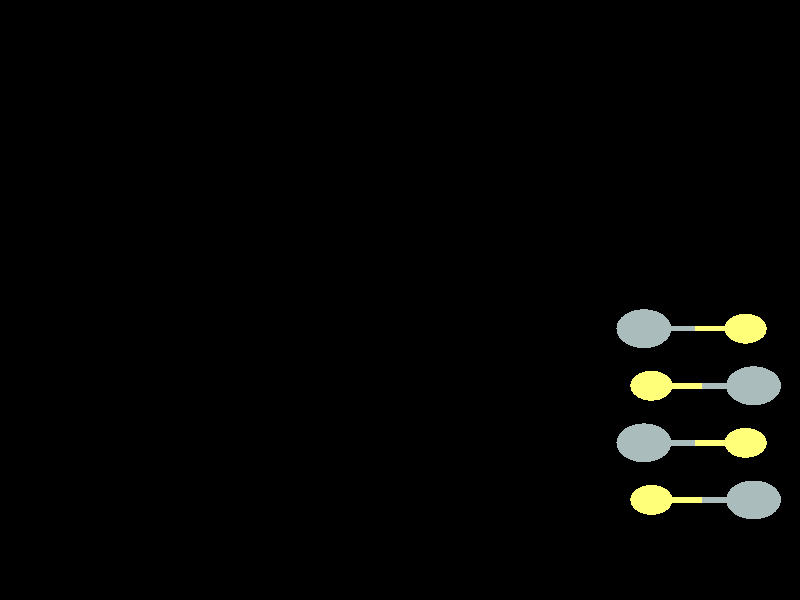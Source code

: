 #include "colors.inc"
#include "finish.inc"

global_settings {assumed_gamma 1 max_trace_level 6}
background {color White transmit 1.0}
camera {orthographic
  right -20.14*x up 21.34*y
  direction 1.00*z
  location <0,0,50.00> look_at <0,0,0>}


light_source {<  2.00,   3.00,  40.00> color White
  area_light <0.70, 0, 0>, <0, 0.70, 0>, 3, 3
  adaptive 1 jitter}
// no fog
#declare simple = finish {phong 0.7}
#declare pale = finish {ambient 0.5 diffuse 0.85 roughness 0.001 specular 0.200 }
#declare intermediate = finish {ambient 0.3 diffuse 0.6 specular 0.1 roughness 0.04}
#declare vmd = finish {ambient 0.0 diffuse 0.65 phong 0.1 phong_size 40.0 specular 0.5 }
#declare jmol = finish {ambient 0.2 diffuse 0.6 specular 1 roughness 0.001 metallic}
#declare ase2 = finish {ambient 0.05 brilliance 3 diffuse 0.6 metallic specular 0.7 roughness 0.04 reflection 0.15}
#declare ase3 = finish {ambient 0.15 brilliance 2 diffuse 0.6 metallic specular 1.0 roughness 0.001 reflection 0.0}
#declare glass = finish {ambient 0.05 diffuse 0.3 specular 1.0 roughness 0.001}
#declare glass2 = finish {ambient 0.01 diffuse 0.3 specular 1.0 reflection 0.25 roughness 0.001}
#declare Rcell = 0.000;
#declare Rbond = 0.100;

#macro atom(LOC, R, COL, TRANS, FIN)
  sphere{LOC, R texture{pigment{color COL transmit TRANS} finish{FIN}}}
#end
#macro constrain(LOC, R, COL, TRANS FIN)
union{torus{R, Rcell rotate 45*z texture{pigment{color COL transmit TRANS} finish{FIN}}}
     torus{R, Rcell rotate -45*z texture{pigment{color COL transmit TRANS} finish{FIN}}}
     translate LOC}
#end

cylinder {<  7.52, -10.16, -25.95>, <  7.52, -10.16,   0.00>, Rcell pigment {Black}}
cylinder {<  7.52,  10.16, -25.95>, <  7.52,  10.16,   0.00>, Rcell pigment {Black}}
cylinder {< -9.59,  10.16, -25.95>, < -9.59,  10.16,   0.00>, Rcell pigment {Black}}
cylinder {< -9.59, -10.16, -25.95>, < -9.59, -10.16,   0.00>, Rcell pigment {Black}}
cylinder {<  7.52, -10.16, -25.95>, <  7.52,  10.16, -25.95>, Rcell pigment {Black}}
cylinder {<  7.52, -10.16,   0.00>, <  7.52,  10.16,   0.00>, Rcell pigment {Black}}
cylinder {< -9.59, -10.16,   0.00>, < -9.59,  10.16,   0.00>, Rcell pigment {Black}}
cylinder {< -9.59, -10.16, -25.95>, < -9.59,  10.16, -25.95>, Rcell pigment {Black}}
cylinder {<  7.52, -10.16, -25.95>, < -9.59, -10.16, -25.95>, Rcell pigment {Black}}
cylinder {<  7.52, -10.16,   0.00>, < -9.59, -10.16,   0.00>, Rcell pigment {Black}}
cylinder {<  7.52,  10.16,   0.00>, < -9.59,  10.16,   0.00>, Rcell pigment {Black}}
cylinder {<  7.52,  10.16, -25.95>, < -9.59,  10.16, -25.95>, Rcell pigment {Black}}
atom(<  6.33,  -7.11, -24.87>, 0.53, rgb <1.00, 1.00, 0.19>, 0.0, ase3) // #0
atom(<  8.90,  -7.11, -24.87>, 0.69, rgb <0.40, 0.50, 0.50>, 0.0, ase3) // #1
atom(<  6.33,  -3.05, -24.87>, 0.53, rgb <1.00, 1.00, 0.19>, 0.0, ase3) // #2
atom(<  8.90,  -3.05, -24.87>, 0.69, rgb <0.40, 0.50, 0.50>, 0.0, ase3) // #3
atom(<  6.33,  -7.11, -20.54>, 0.53, rgb <1.00, 1.00, 0.19>, 0.0, ase3) // #4
atom(<  8.90,  -7.11, -20.54>, 0.69, rgb <0.40, 0.50, 0.50>, 0.0, ase3) // #5
atom(<  8.70,  -5.08, -22.70>, 0.53, rgb <1.00, 1.00, 0.19>, 0.0, ase3) // #6
atom(<  6.33,  -3.05, -20.54>, 0.53, rgb <1.00, 1.00, 0.19>, 0.0, ase3) // #7
atom(<  6.14,  -5.08, -22.70>, 0.69, rgb <0.40, 0.50, 0.50>, 0.0, ase3) // #8
atom(<  8.90,  -3.05, -20.54>, 0.69, rgb <0.40, 0.50, 0.50>, 0.0, ase3) // #9
atom(<  8.70,  -1.02, -22.70>, 0.53, rgb <1.00, 1.00, 0.19>, 0.0, ase3) // #10
atom(<  6.14,  -1.02, -22.70>, 0.69, rgb <0.40, 0.50, 0.50>, 0.0, ase3) // #11
atom(<  6.33,  -7.11, -16.22>, 0.53, rgb <1.00, 1.00, 0.19>, 0.0, ase3) // #12
atom(<  8.90,  -7.11, -16.22>, 0.69, rgb <0.40, 0.50, 0.50>, 0.0, ase3) // #13
atom(<  8.70,  -5.08, -18.38>, 0.53, rgb <1.00, 1.00, 0.19>, 0.0, ase3) // #14
atom(<  6.33,  -3.05, -16.22>, 0.53, rgb <1.00, 1.00, 0.19>, 0.0, ase3) // #15
atom(<  6.14,  -5.08, -18.38>, 0.69, rgb <0.40, 0.50, 0.50>, 0.0, ase3) // #16
atom(<  8.90,  -3.05, -16.22>, 0.69, rgb <0.40, 0.50, 0.50>, 0.0, ase3) // #17
atom(<  8.70,  -1.02, -18.38>, 0.53, rgb <1.00, 1.00, 0.19>, 0.0, ase3) // #18
atom(<  6.14,  -1.02, -18.38>, 0.69, rgb <0.40, 0.50, 0.50>, 0.0, ase3) // #19
cylinder {<  6.33,  -7.11, -24.87>, <  7.61,  -7.11, -24.87>, Rbond texture{pigment {color rgb <1.00, 1.00, 0.19> transmit 0.0} finish{ase3}}}
cylinder {<  8.90,  -7.11, -24.87>, <  7.61,  -7.11, -24.87>, Rbond texture{pigment {color rgb <0.40, 0.50, 0.50> transmit 0.0} finish{ase3}}}
cylinder {<  6.33,  -3.05, -24.87>, <  7.61,  -3.05, -24.87>, Rbond texture{pigment {color rgb <1.00, 1.00, 0.19> transmit 0.0} finish{ase3}}}
cylinder {<  8.90,  -3.05, -24.87>, <  7.61,  -3.05, -24.87>, Rbond texture{pigment {color rgb <0.40, 0.50, 0.50> transmit 0.0} finish{ase3}}}
cylinder {<  6.33,  -7.11, -20.54>, <  7.61,  -7.11, -20.54>, Rbond texture{pigment {color rgb <1.00, 1.00, 0.19> transmit 0.0} finish{ase3}}}
cylinder {<  8.90,  -7.11, -20.54>, <  7.61,  -7.11, -20.54>, Rbond texture{pigment {color rgb <0.40, 0.50, 0.50> transmit 0.0} finish{ase3}}}
cylinder {<  8.70,  -5.08, -22.70>, <  7.42,  -5.08, -22.70>, Rbond texture{pigment {color rgb <1.00, 1.00, 0.19> transmit 0.0} finish{ase3}}}
cylinder {<  6.14,  -5.08, -22.70>, <  7.42,  -5.08, -22.70>, Rbond texture{pigment {color rgb <0.40, 0.50, 0.50> transmit 0.0} finish{ase3}}}
cylinder {<  6.33,  -3.05, -20.54>, <  7.61,  -3.05, -20.54>, Rbond texture{pigment {color rgb <1.00, 1.00, 0.19> transmit 0.0} finish{ase3}}}
cylinder {<  8.90,  -3.05, -20.54>, <  7.61,  -3.05, -20.54>, Rbond texture{pigment {color rgb <0.40, 0.50, 0.50> transmit 0.0} finish{ase3}}}
cylinder {<  8.70,  -1.02, -22.70>, <  7.42,  -1.02, -22.70>, Rbond texture{pigment {color rgb <1.00, 1.00, 0.19> transmit 0.0} finish{ase3}}}
cylinder {<  6.14,  -1.02, -22.70>, <  7.42,  -1.02, -22.70>, Rbond texture{pigment {color rgb <0.40, 0.50, 0.50> transmit 0.0} finish{ase3}}}
cylinder {<  6.33,  -7.11, -16.22>, <  7.61,  -7.11, -16.22>, Rbond texture{pigment {color rgb <1.00, 1.00, 0.19> transmit 0.0} finish{ase3}}}
cylinder {<  8.90,  -7.11, -16.22>, <  7.61,  -7.11, -16.22>, Rbond texture{pigment {color rgb <0.40, 0.50, 0.50> transmit 0.0} finish{ase3}}}
cylinder {<  8.70,  -5.08, -18.38>, <  7.42,  -5.08, -18.38>, Rbond texture{pigment {color rgb <1.00, 1.00, 0.19> transmit 0.0} finish{ase3}}}
cylinder {<  6.14,  -5.08, -18.38>, <  7.42,  -5.08, -18.38>, Rbond texture{pigment {color rgb <0.40, 0.50, 0.50> transmit 0.0} finish{ase3}}}
cylinder {<  6.33,  -3.05, -16.22>, <  7.61,  -3.05, -16.22>, Rbond texture{pigment {color rgb <1.00, 1.00, 0.19> transmit 0.0} finish{ase3}}}
cylinder {<  8.90,  -3.05, -16.22>, <  7.61,  -3.05, -16.22>, Rbond texture{pigment {color rgb <0.40, 0.50, 0.50> transmit 0.0} finish{ase3}}}
cylinder {<  8.70,  -1.02, -18.38>, <  7.42,  -1.02, -18.38>, Rbond texture{pigment {color rgb <1.00, 1.00, 0.19> transmit 0.0} finish{ase3}}}
cylinder {<  6.14,  -1.02, -18.38>, <  7.42,  -1.02, -18.38>, Rbond texture{pigment {color rgb <0.40, 0.50, 0.50> transmit 0.0} finish{ase3}}}
// no constraints
